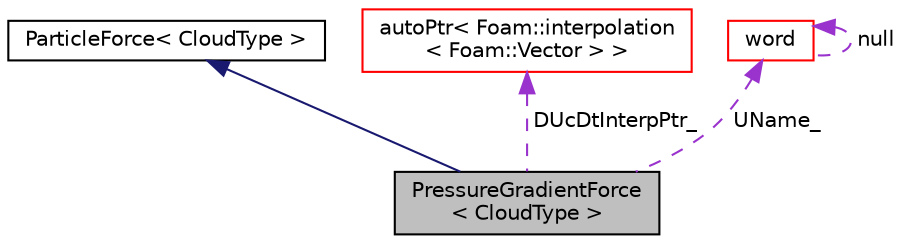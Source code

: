 digraph "PressureGradientForce&lt; CloudType &gt;"
{
  bgcolor="transparent";
  edge [fontname="Helvetica",fontsize="10",labelfontname="Helvetica",labelfontsize="10"];
  node [fontname="Helvetica",fontsize="10",shape=record];
  Node1 [label="PressureGradientForce\l\< CloudType \>",height=0.2,width=0.4,color="black", fillcolor="grey75", style="filled", fontcolor="black"];
  Node2 -> Node1 [dir="back",color="midnightblue",fontsize="10",style="solid",fontname="Helvetica"];
  Node2 [label="ParticleForce\< CloudType \>",height=0.2,width=0.4,color="black",URL="$a01815.html",tooltip="Abstract base class for particle forces. "];
  Node3 -> Node1 [dir="back",color="darkorchid3",fontsize="10",style="dashed",label=" DUcDtInterpPtr_" ,fontname="Helvetica"];
  Node3 [label="autoPtr\< Foam::interpolation\l\< Foam::Vector \> \>",height=0.2,width=0.4,color="red",URL="$a00085.html"];
  Node4 -> Node1 [dir="back",color="darkorchid3",fontsize="10",style="dashed",label=" UName_" ,fontname="Helvetica"];
  Node4 [label="word",height=0.2,width=0.4,color="red",URL="$a02968.html",tooltip="A class for handling words, derived from string. "];
  Node4 -> Node4 [dir="back",color="darkorchid3",fontsize="10",style="dashed",label=" null" ,fontname="Helvetica"];
}
